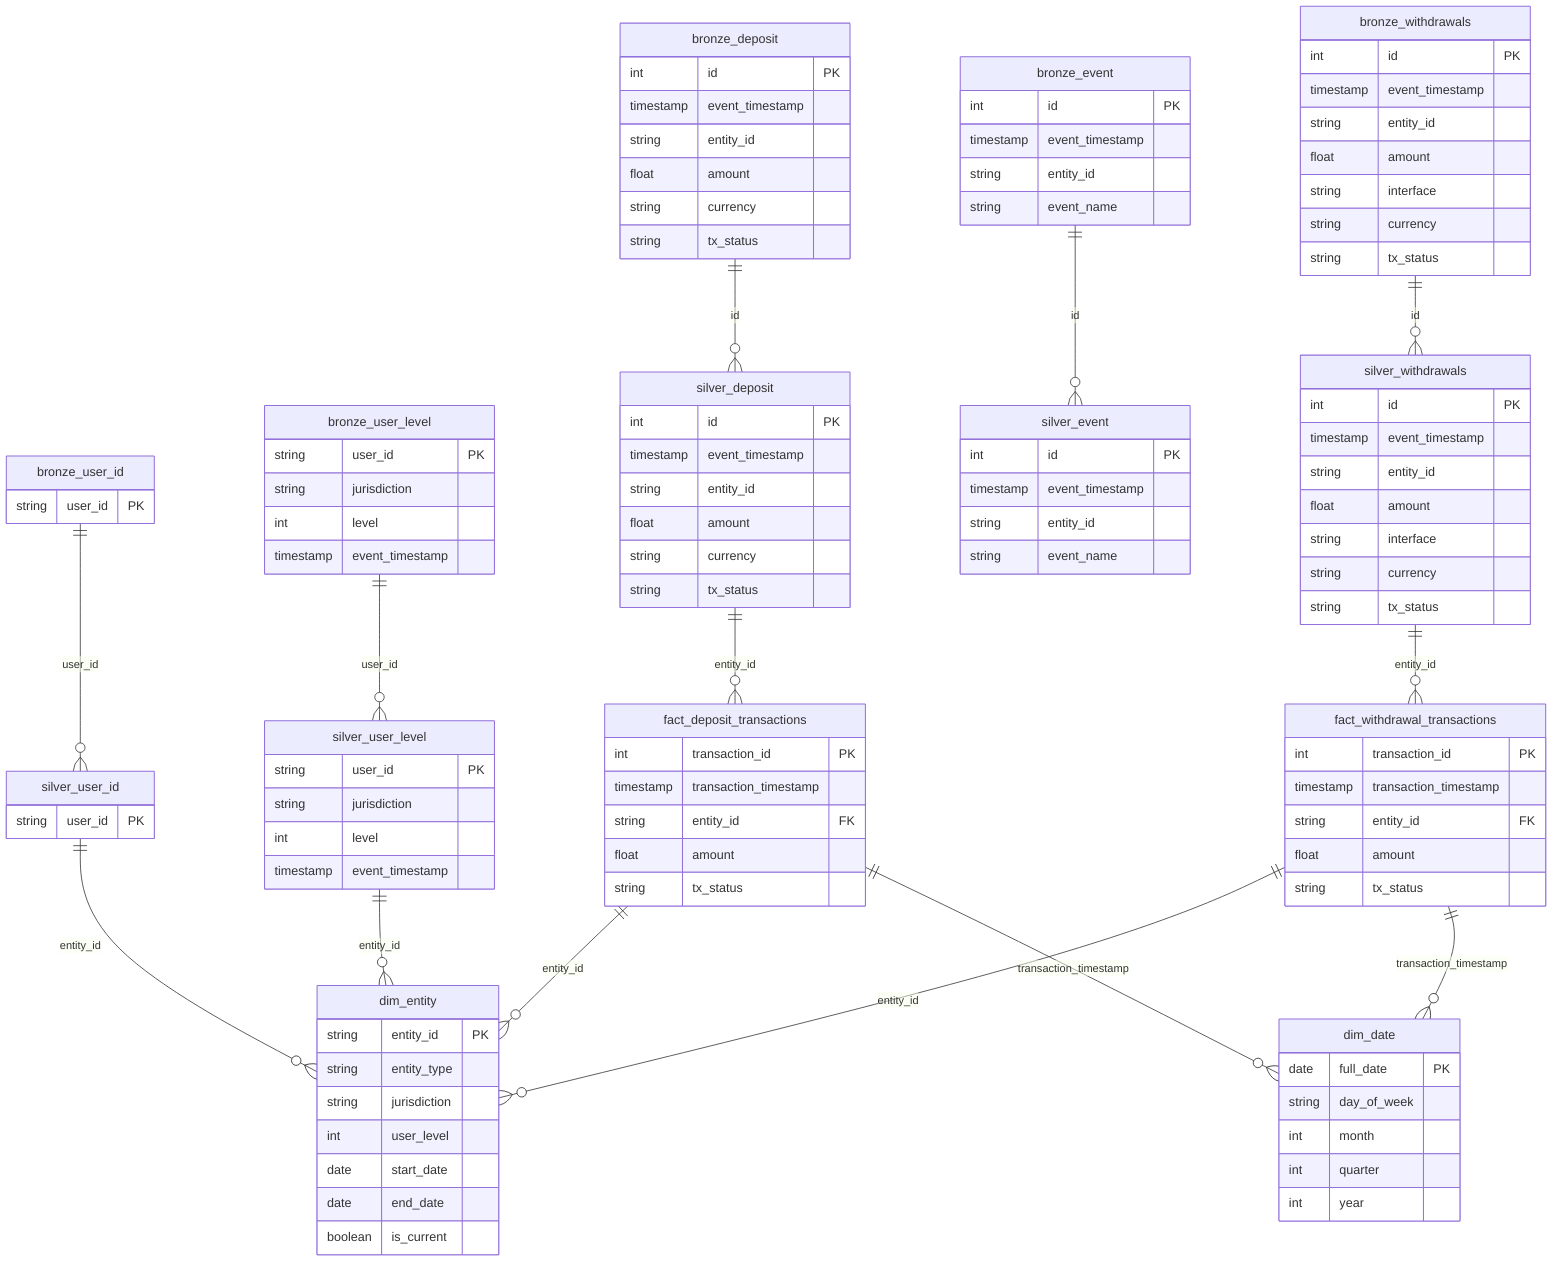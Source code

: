 erDiagram
         %% Bronze Tables
    bronze_deposit {
        int id PK
        timestamp event_timestamp
        string entity_id
        float amount
        string currency
        string tx_status
    }

    bronze_event {
        int id PK
        timestamp event_timestamp
        string entity_id
        string event_name
    }

    bronze_user_id {
        string user_id PK
    }

    bronze_user_level {
        string user_id PK
        string jurisdiction
        int level
        timestamp event_timestamp
    }

    bronze_withdrawals {
        int id PK
        timestamp event_timestamp
        string entity_id
        float amount
        string interface
        string currency
        string tx_status
    }

    %% Silver Tables
    silver_deposit {
        int id PK
        timestamp event_timestamp
        string entity_id
        float amount
        string currency
        string tx_status
    }

    silver_event {
        int id PK
        timestamp event_timestamp
        string entity_id
        string event_name
    }

    silver_user_id {
        string user_id PK
    }

    silver_user_level {
        string user_id PK
        string jurisdiction
        int level
        timestamp event_timestamp
    }

    silver_withdrawals {
        int id PK
        timestamp event_timestamp
        string entity_id
        float amount
        string interface
        string currency
        string tx_status
    }

    %% Gold Tables
    fact_deposit_transactions {
        int transaction_id PK
        timestamp transaction_timestamp
        string entity_id FK
        float amount
        string tx_status
    }

    fact_withdrawal_transactions {
        int transaction_id PK
        timestamp transaction_timestamp
        string entity_id FK
        float amount
        string tx_status
    }

    dim_entity {
        string entity_id PK
        string entity_type
        string jurisdiction
        int user_level
        date start_date
        date end_date
        boolean is_current
    }

    dim_date {
        date full_date PK
        string day_of_week
        int month
        int quarter
        int year
    }

    %% Relationships
    fact_deposit_transactions ||--o{ dim_entity : "entity_id"
    fact_deposit_transactions ||--o{ dim_date : "transaction_timestamp"
    fact_withdrawal_transactions ||--o{ dim_entity : "entity_id"
    fact_withdrawal_transactions ||--o{ dim_date : "transaction_timestamp"

    %% Bronze to Silver Relationships
    bronze_deposit ||--o{ silver_deposit : "id"
    bronze_event ||--o{ silver_event : "id"
    bronze_user_id ||--o{ silver_user_id : "user_id"
    bronze_user_level ||--o{ silver_user_level : "user_id"
    bronze_withdrawals ||--o{ silver_withdrawals : "id"

    %% Silver to Gold Relationships
    silver_deposit ||--o{ fact_deposit_transactions : "entity_id"
    silver_withdrawals ||--o{ fact_withdrawal_transactions : "entity_id"
    silver_user_id ||--o{ dim_entity : "entity_id"
    silver_user_level ||--o{ dim_entity : "entity_id"